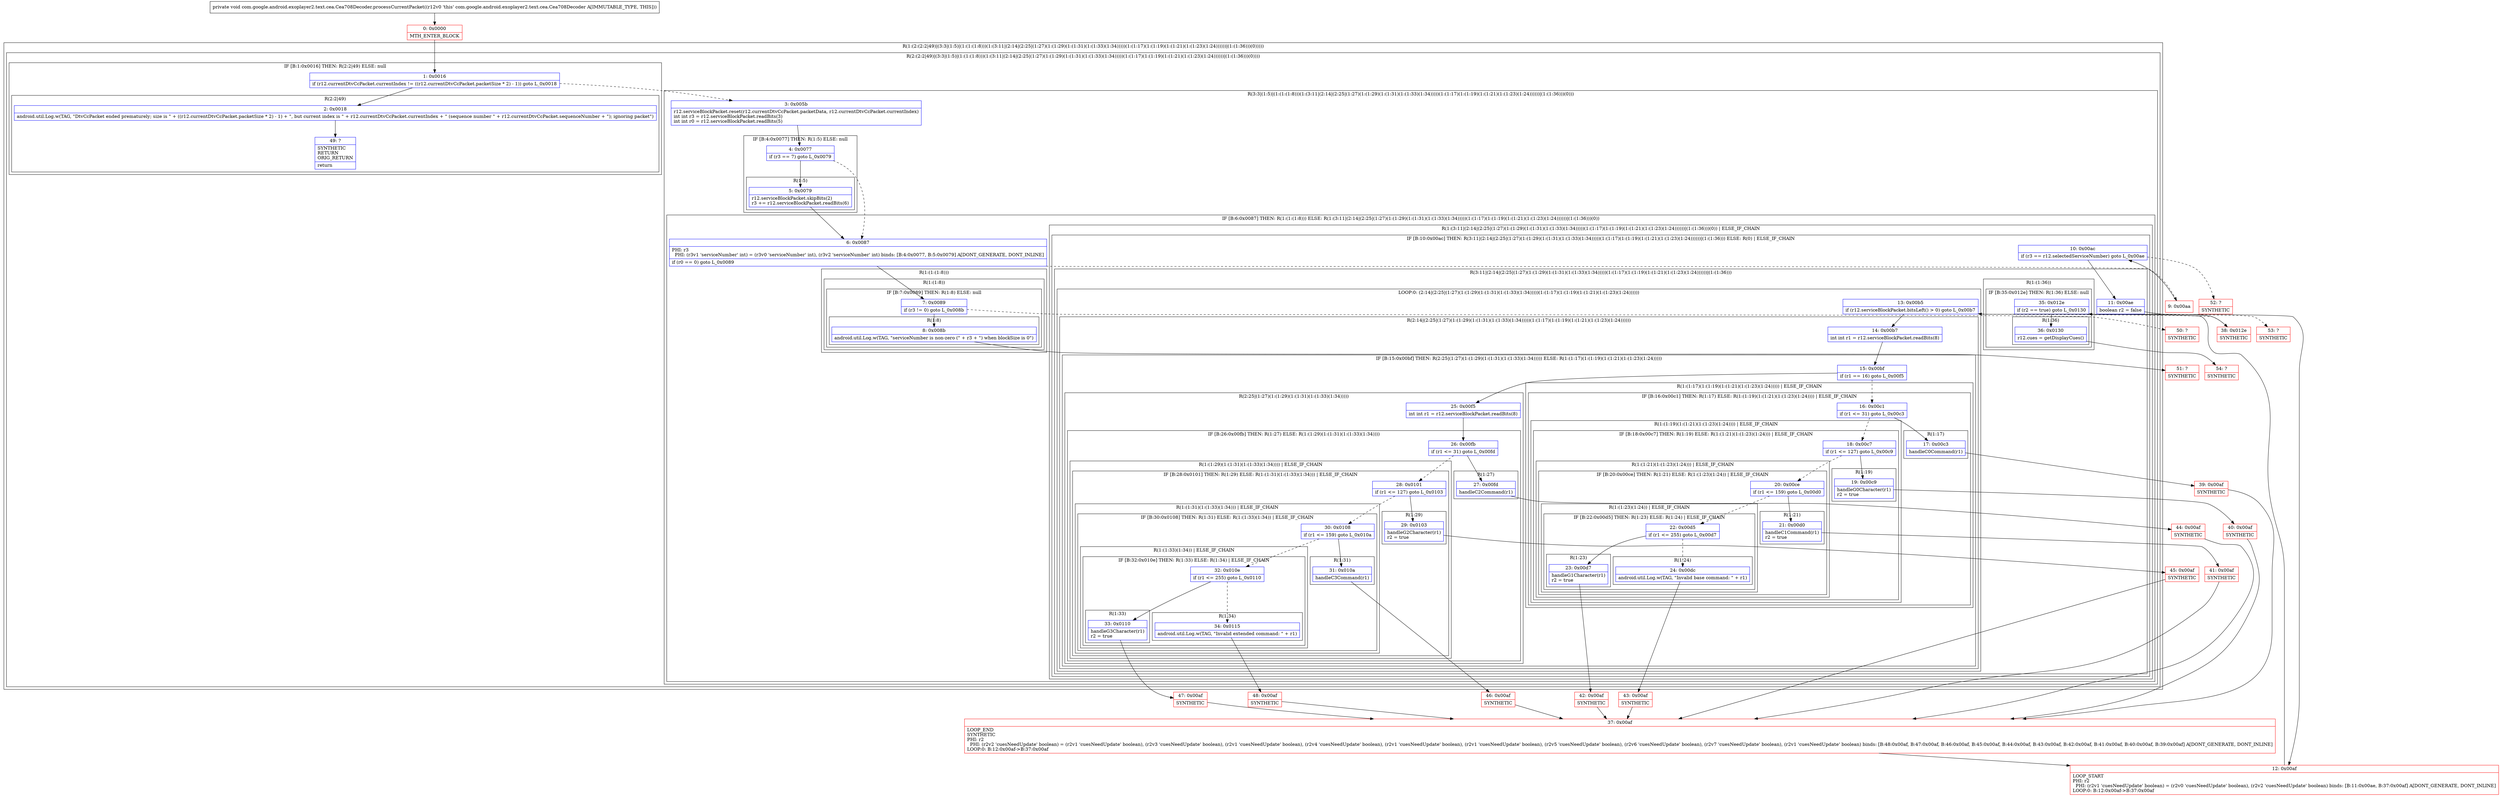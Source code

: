 digraph "CFG forcom.google.android.exoplayer2.text.cea.Cea708Decoder.processCurrentPacket()V" {
subgraph cluster_Region_898429924 {
label = "R(1:(2:(2:2|49)|(3:3|(1:5)|(1:(1:(1:8)))(1:(3:11|(2:14|(2:25|(1:27)(1:(1:29)(1:(1:31)(1:(1:33)(1:34)))))(1:(1:17)(1:(1:19)(1:(1:21)(1:(1:23)(1:24))))))|(1:(1:36)))(0)))))";
node [shape=record,color=blue];
subgraph cluster_Region_1858177521 {
label = "R(2:(2:2|49)|(3:3|(1:5)|(1:(1:(1:8)))(1:(3:11|(2:14|(2:25|(1:27)(1:(1:29)(1:(1:31)(1:(1:33)(1:34)))))(1:(1:17)(1:(1:19)(1:(1:21)(1:(1:23)(1:24))))))|(1:(1:36)))(0))))";
node [shape=record,color=blue];
subgraph cluster_IfRegion_273313452 {
label = "IF [B:1:0x0016] THEN: R(2:2|49) ELSE: null";
node [shape=record,color=blue];
Node_1 [shape=record,label="{1\:\ 0x0016|if (r12.currentDtvCcPacket.currentIndex != ((r12.currentDtvCcPacket.packetSize * 2) \- 1)) goto L_0x0018\l}"];
subgraph cluster_Region_1308941567 {
label = "R(2:2|49)";
node [shape=record,color=blue];
Node_2 [shape=record,label="{2\:\ 0x0018|android.util.Log.w(TAG, \"DtvCcPacket ended prematurely; size is \" + ((r12.currentDtvCcPacket.packetSize * 2) \- 1) + \", but current index is \" + r12.currentDtvCcPacket.currentIndex + \" (sequence number \" + r12.currentDtvCcPacket.sequenceNumber + \"); ignoring packet\")\l}"];
Node_49 [shape=record,label="{49\:\ ?|SYNTHETIC\lRETURN\lORIG_RETURN\l|return\l}"];
}
}
subgraph cluster_Region_381754784 {
label = "R(3:3|(1:5)|(1:(1:(1:8)))(1:(3:11|(2:14|(2:25|(1:27)(1:(1:29)(1:(1:31)(1:(1:33)(1:34)))))(1:(1:17)(1:(1:19)(1:(1:21)(1:(1:23)(1:24))))))|(1:(1:36)))(0)))";
node [shape=record,color=blue];
Node_3 [shape=record,label="{3\:\ 0x005b|r12.serviceBlockPacket.reset(r12.currentDtvCcPacket.packetData, r12.currentDtvCcPacket.currentIndex)\lint int r3 = r12.serviceBlockPacket.readBits(3)\lint int r0 = r12.serviceBlockPacket.readBits(5)\l}"];
subgraph cluster_IfRegion_168085793 {
label = "IF [B:4:0x0077] THEN: R(1:5) ELSE: null";
node [shape=record,color=blue];
Node_4 [shape=record,label="{4\:\ 0x0077|if (r3 == 7) goto L_0x0079\l}"];
subgraph cluster_Region_1586508773 {
label = "R(1:5)";
node [shape=record,color=blue];
Node_5 [shape=record,label="{5\:\ 0x0079|r12.serviceBlockPacket.skipBits(2)\lr3 += r12.serviceBlockPacket.readBits(6)\l}"];
}
}
subgraph cluster_IfRegion_1480469425 {
label = "IF [B:6:0x0087] THEN: R(1:(1:(1:8))) ELSE: R(1:(3:11|(2:14|(2:25|(1:27)(1:(1:29)(1:(1:31)(1:(1:33)(1:34)))))(1:(1:17)(1:(1:19)(1:(1:21)(1:(1:23)(1:24))))))|(1:(1:36)))(0))";
node [shape=record,color=blue];
Node_6 [shape=record,label="{6\:\ 0x0087|PHI: r3 \l  PHI: (r3v1 'serviceNumber' int) = (r3v0 'serviceNumber' int), (r3v2 'serviceNumber' int) binds: [B:4:0x0077, B:5:0x0079] A[DONT_GENERATE, DONT_INLINE]\l|if (r0 == 0) goto L_0x0089\l}"];
subgraph cluster_Region_474289416 {
label = "R(1:(1:(1:8)))";
node [shape=record,color=blue];
subgraph cluster_Region_2116655472 {
label = "R(1:(1:8))";
node [shape=record,color=blue];
subgraph cluster_IfRegion_901619535 {
label = "IF [B:7:0x0089] THEN: R(1:8) ELSE: null";
node [shape=record,color=blue];
Node_7 [shape=record,label="{7\:\ 0x0089|if (r3 != 0) goto L_0x008b\l}"];
subgraph cluster_Region_722450501 {
label = "R(1:8)";
node [shape=record,color=blue];
Node_8 [shape=record,label="{8\:\ 0x008b|android.util.Log.w(TAG, \"serviceNumber is non\-zero (\" + r3 + \") when blockSize is 0\")\l}"];
}
}
}
}
subgraph cluster_Region_1029027607 {
label = "R(1:(3:11|(2:14|(2:25|(1:27)(1:(1:29)(1:(1:31)(1:(1:33)(1:34)))))(1:(1:17)(1:(1:19)(1:(1:21)(1:(1:23)(1:24))))))|(1:(1:36)))(0)) | ELSE_IF_CHAIN\l";
node [shape=record,color=blue];
subgraph cluster_IfRegion_1952426458 {
label = "IF [B:10:0x00ac] THEN: R(3:11|(2:14|(2:25|(1:27)(1:(1:29)(1:(1:31)(1:(1:33)(1:34)))))(1:(1:17)(1:(1:19)(1:(1:21)(1:(1:23)(1:24))))))|(1:(1:36))) ELSE: R(0) | ELSE_IF_CHAIN\l";
node [shape=record,color=blue];
Node_10 [shape=record,label="{10\:\ 0x00ac|if (r3 == r12.selectedServiceNumber) goto L_0x00ae\l}"];
subgraph cluster_Region_18907166 {
label = "R(3:11|(2:14|(2:25|(1:27)(1:(1:29)(1:(1:31)(1:(1:33)(1:34)))))(1:(1:17)(1:(1:19)(1:(1:21)(1:(1:23)(1:24))))))|(1:(1:36)))";
node [shape=record,color=blue];
Node_11 [shape=record,label="{11\:\ 0x00ae|boolean r2 = false\l}"];
subgraph cluster_LoopRegion_1440638822 {
label = "LOOP:0: (2:14|(2:25|(1:27)(1:(1:29)(1:(1:31)(1:(1:33)(1:34)))))(1:(1:17)(1:(1:19)(1:(1:21)(1:(1:23)(1:24))))))";
node [shape=record,color=blue];
Node_13 [shape=record,label="{13\:\ 0x00b5|if (r12.serviceBlockPacket.bitsLeft() \> 0) goto L_0x00b7\l}"];
subgraph cluster_Region_83534387 {
label = "R(2:14|(2:25|(1:27)(1:(1:29)(1:(1:31)(1:(1:33)(1:34)))))(1:(1:17)(1:(1:19)(1:(1:21)(1:(1:23)(1:24))))))";
node [shape=record,color=blue];
Node_14 [shape=record,label="{14\:\ 0x00b7|int int r1 = r12.serviceBlockPacket.readBits(8)\l}"];
subgraph cluster_IfRegion_401765272 {
label = "IF [B:15:0x00bf] THEN: R(2:25|(1:27)(1:(1:29)(1:(1:31)(1:(1:33)(1:34))))) ELSE: R(1:(1:17)(1:(1:19)(1:(1:21)(1:(1:23)(1:24)))))";
node [shape=record,color=blue];
Node_15 [shape=record,label="{15\:\ 0x00bf|if (r1 == 16) goto L_0x00f5\l}"];
subgraph cluster_Region_1185780955 {
label = "R(2:25|(1:27)(1:(1:29)(1:(1:31)(1:(1:33)(1:34)))))";
node [shape=record,color=blue];
Node_25 [shape=record,label="{25\:\ 0x00f5|int int r1 = r12.serviceBlockPacket.readBits(8)\l}"];
subgraph cluster_IfRegion_174846759 {
label = "IF [B:26:0x00fb] THEN: R(1:27) ELSE: R(1:(1:29)(1:(1:31)(1:(1:33)(1:34))))";
node [shape=record,color=blue];
Node_26 [shape=record,label="{26\:\ 0x00fb|if (r1 \<= 31) goto L_0x00fd\l}"];
subgraph cluster_Region_1083561156 {
label = "R(1:27)";
node [shape=record,color=blue];
Node_27 [shape=record,label="{27\:\ 0x00fd|handleC2Command(r1)\l}"];
}
subgraph cluster_Region_1627899264 {
label = "R(1:(1:29)(1:(1:31)(1:(1:33)(1:34)))) | ELSE_IF_CHAIN\l";
node [shape=record,color=blue];
subgraph cluster_IfRegion_181524935 {
label = "IF [B:28:0x0101] THEN: R(1:29) ELSE: R(1:(1:31)(1:(1:33)(1:34))) | ELSE_IF_CHAIN\l";
node [shape=record,color=blue];
Node_28 [shape=record,label="{28\:\ 0x0101|if (r1 \<= 127) goto L_0x0103\l}"];
subgraph cluster_Region_1579401147 {
label = "R(1:29)";
node [shape=record,color=blue];
Node_29 [shape=record,label="{29\:\ 0x0103|handleG2Character(r1)\lr2 = true\l}"];
}
subgraph cluster_Region_1398219465 {
label = "R(1:(1:31)(1:(1:33)(1:34))) | ELSE_IF_CHAIN\l";
node [shape=record,color=blue];
subgraph cluster_IfRegion_544247562 {
label = "IF [B:30:0x0108] THEN: R(1:31) ELSE: R(1:(1:33)(1:34)) | ELSE_IF_CHAIN\l";
node [shape=record,color=blue];
Node_30 [shape=record,label="{30\:\ 0x0108|if (r1 \<= 159) goto L_0x010a\l}"];
subgraph cluster_Region_1968681704 {
label = "R(1:31)";
node [shape=record,color=blue];
Node_31 [shape=record,label="{31\:\ 0x010a|handleC3Command(r1)\l}"];
}
subgraph cluster_Region_1135266491 {
label = "R(1:(1:33)(1:34)) | ELSE_IF_CHAIN\l";
node [shape=record,color=blue];
subgraph cluster_IfRegion_462056306 {
label = "IF [B:32:0x010e] THEN: R(1:33) ELSE: R(1:34) | ELSE_IF_CHAIN\l";
node [shape=record,color=blue];
Node_32 [shape=record,label="{32\:\ 0x010e|if (r1 \<= 255) goto L_0x0110\l}"];
subgraph cluster_Region_1471929839 {
label = "R(1:33)";
node [shape=record,color=blue];
Node_33 [shape=record,label="{33\:\ 0x0110|handleG3Character(r1)\lr2 = true\l}"];
}
subgraph cluster_Region_529634853 {
label = "R(1:34)";
node [shape=record,color=blue];
Node_34 [shape=record,label="{34\:\ 0x0115|android.util.Log.w(TAG, \"Invalid extended command: \" + r1)\l}"];
}
}
}
}
}
}
}
}
}
subgraph cluster_Region_1701409023 {
label = "R(1:(1:17)(1:(1:19)(1:(1:21)(1:(1:23)(1:24))))) | ELSE_IF_CHAIN\l";
node [shape=record,color=blue];
subgraph cluster_IfRegion_1656349222 {
label = "IF [B:16:0x00c1] THEN: R(1:17) ELSE: R(1:(1:19)(1:(1:21)(1:(1:23)(1:24)))) | ELSE_IF_CHAIN\l";
node [shape=record,color=blue];
Node_16 [shape=record,label="{16\:\ 0x00c1|if (r1 \<= 31) goto L_0x00c3\l}"];
subgraph cluster_Region_972293081 {
label = "R(1:17)";
node [shape=record,color=blue];
Node_17 [shape=record,label="{17\:\ 0x00c3|handleC0Command(r1)\l}"];
}
subgraph cluster_Region_983405079 {
label = "R(1:(1:19)(1:(1:21)(1:(1:23)(1:24)))) | ELSE_IF_CHAIN\l";
node [shape=record,color=blue];
subgraph cluster_IfRegion_1758385646 {
label = "IF [B:18:0x00c7] THEN: R(1:19) ELSE: R(1:(1:21)(1:(1:23)(1:24))) | ELSE_IF_CHAIN\l";
node [shape=record,color=blue];
Node_18 [shape=record,label="{18\:\ 0x00c7|if (r1 \<= 127) goto L_0x00c9\l}"];
subgraph cluster_Region_2064762349 {
label = "R(1:19)";
node [shape=record,color=blue];
Node_19 [shape=record,label="{19\:\ 0x00c9|handleG0Character(r1)\lr2 = true\l}"];
}
subgraph cluster_Region_1345760999 {
label = "R(1:(1:21)(1:(1:23)(1:24))) | ELSE_IF_CHAIN\l";
node [shape=record,color=blue];
subgraph cluster_IfRegion_1814304220 {
label = "IF [B:20:0x00ce] THEN: R(1:21) ELSE: R(1:(1:23)(1:24)) | ELSE_IF_CHAIN\l";
node [shape=record,color=blue];
Node_20 [shape=record,label="{20\:\ 0x00ce|if (r1 \<= 159) goto L_0x00d0\l}"];
subgraph cluster_Region_1925987070 {
label = "R(1:21)";
node [shape=record,color=blue];
Node_21 [shape=record,label="{21\:\ 0x00d0|handleC1Command(r1)\lr2 = true\l}"];
}
subgraph cluster_Region_1172064584 {
label = "R(1:(1:23)(1:24)) | ELSE_IF_CHAIN\l";
node [shape=record,color=blue];
subgraph cluster_IfRegion_1092706988 {
label = "IF [B:22:0x00d5] THEN: R(1:23) ELSE: R(1:24) | ELSE_IF_CHAIN\l";
node [shape=record,color=blue];
Node_22 [shape=record,label="{22\:\ 0x00d5|if (r1 \<= 255) goto L_0x00d7\l}"];
subgraph cluster_Region_2011784301 {
label = "R(1:23)";
node [shape=record,color=blue];
Node_23 [shape=record,label="{23\:\ 0x00d7|handleG1Character(r1)\lr2 = true\l}"];
}
subgraph cluster_Region_1481792410 {
label = "R(1:24)";
node [shape=record,color=blue];
Node_24 [shape=record,label="{24\:\ 0x00dc|android.util.Log.w(TAG, \"Invalid base command: \" + r1)\l}"];
}
}
}
}
}
}
}
}
}
}
}
}
subgraph cluster_Region_1797007236 {
label = "R(1:(1:36))";
node [shape=record,color=blue];
subgraph cluster_IfRegion_940335955 {
label = "IF [B:35:0x012e] THEN: R(1:36) ELSE: null";
node [shape=record,color=blue];
Node_35 [shape=record,label="{35\:\ 0x012e|if (r2 == true) goto L_0x0130\l}"];
subgraph cluster_Region_1028066778 {
label = "R(1:36)";
node [shape=record,color=blue];
Node_36 [shape=record,label="{36\:\ 0x0130|r12.cues = getDisplayCues()\l}"];
}
}
}
}
subgraph cluster_Region_1491328259 {
label = "R(0)";
node [shape=record,color=blue];
}
}
}
}
}
}
}
Node_0 [shape=record,color=red,label="{0\:\ 0x0000|MTH_ENTER_BLOCK\l}"];
Node_9 [shape=record,color=red,label="{9\:\ 0x00aa}"];
Node_12 [shape=record,color=red,label="{12\:\ 0x00af|LOOP_START\lPHI: r2 \l  PHI: (r2v1 'cuesNeedUpdate' boolean) = (r2v0 'cuesNeedUpdate' boolean), (r2v2 'cuesNeedUpdate' boolean) binds: [B:11:0x00ae, B:37:0x00af] A[DONT_GENERATE, DONT_INLINE]\lLOOP:0: B:12:0x00af\-\>B:37:0x00af\l}"];
Node_37 [shape=record,color=red,label="{37\:\ 0x00af|LOOP_END\lSYNTHETIC\lPHI: r2 \l  PHI: (r2v2 'cuesNeedUpdate' boolean) = (r2v1 'cuesNeedUpdate' boolean), (r2v3 'cuesNeedUpdate' boolean), (r2v1 'cuesNeedUpdate' boolean), (r2v4 'cuesNeedUpdate' boolean), (r2v1 'cuesNeedUpdate' boolean), (r2v1 'cuesNeedUpdate' boolean), (r2v5 'cuesNeedUpdate' boolean), (r2v6 'cuesNeedUpdate' boolean), (r2v7 'cuesNeedUpdate' boolean), (r2v1 'cuesNeedUpdate' boolean) binds: [B:48:0x00af, B:47:0x00af, B:46:0x00af, B:45:0x00af, B:44:0x00af, B:43:0x00af, B:42:0x00af, B:41:0x00af, B:40:0x00af, B:39:0x00af] A[DONT_GENERATE, DONT_INLINE]\lLOOP:0: B:12:0x00af\-\>B:37:0x00af\l}"];
Node_38 [shape=record,color=red,label="{38\:\ 0x012e|SYNTHETIC\l}"];
Node_39 [shape=record,color=red,label="{39\:\ 0x00af|SYNTHETIC\l}"];
Node_40 [shape=record,color=red,label="{40\:\ 0x00af|SYNTHETIC\l}"];
Node_41 [shape=record,color=red,label="{41\:\ 0x00af|SYNTHETIC\l}"];
Node_42 [shape=record,color=red,label="{42\:\ 0x00af|SYNTHETIC\l}"];
Node_43 [shape=record,color=red,label="{43\:\ 0x00af|SYNTHETIC\l}"];
Node_44 [shape=record,color=red,label="{44\:\ 0x00af|SYNTHETIC\l}"];
Node_45 [shape=record,color=red,label="{45\:\ 0x00af|SYNTHETIC\l}"];
Node_46 [shape=record,color=red,label="{46\:\ 0x00af|SYNTHETIC\l}"];
Node_47 [shape=record,color=red,label="{47\:\ 0x00af|SYNTHETIC\l}"];
Node_48 [shape=record,color=red,label="{48\:\ 0x00af|SYNTHETIC\l}"];
Node_50 [shape=record,color=red,label="{50\:\ ?|SYNTHETIC\l}"];
Node_51 [shape=record,color=red,label="{51\:\ ?|SYNTHETIC\l}"];
Node_52 [shape=record,color=red,label="{52\:\ ?|SYNTHETIC\l}"];
Node_53 [shape=record,color=red,label="{53\:\ ?|SYNTHETIC\l}"];
Node_54 [shape=record,color=red,label="{54\:\ ?|SYNTHETIC\l}"];
MethodNode[shape=record,label="{private void com.google.android.exoplayer2.text.cea.Cea708Decoder.processCurrentPacket((r12v0 'this' com.google.android.exoplayer2.text.cea.Cea708Decoder A[IMMUTABLE_TYPE, THIS])) }"];
MethodNode -> Node_0;
Node_1 -> Node_2;
Node_1 -> Node_3[style=dashed];
Node_2 -> Node_49;
Node_3 -> Node_4;
Node_4 -> Node_5;
Node_4 -> Node_6[style=dashed];
Node_5 -> Node_6;
Node_6 -> Node_7;
Node_6 -> Node_9[style=dashed];
Node_7 -> Node_8;
Node_7 -> Node_50[style=dashed];
Node_8 -> Node_51;
Node_10 -> Node_11;
Node_10 -> Node_52[style=dashed];
Node_11 -> Node_12;
Node_13 -> Node_14;
Node_13 -> Node_38[style=dashed];
Node_14 -> Node_15;
Node_15 -> Node_16[style=dashed];
Node_15 -> Node_25;
Node_25 -> Node_26;
Node_26 -> Node_27;
Node_26 -> Node_28[style=dashed];
Node_27 -> Node_44;
Node_28 -> Node_29;
Node_28 -> Node_30[style=dashed];
Node_29 -> Node_45;
Node_30 -> Node_31;
Node_30 -> Node_32[style=dashed];
Node_31 -> Node_46;
Node_32 -> Node_33;
Node_32 -> Node_34[style=dashed];
Node_33 -> Node_47;
Node_34 -> Node_48;
Node_16 -> Node_17;
Node_16 -> Node_18[style=dashed];
Node_17 -> Node_39;
Node_18 -> Node_19;
Node_18 -> Node_20[style=dashed];
Node_19 -> Node_40;
Node_20 -> Node_21;
Node_20 -> Node_22[style=dashed];
Node_21 -> Node_41;
Node_22 -> Node_23;
Node_22 -> Node_24[style=dashed];
Node_23 -> Node_42;
Node_24 -> Node_43;
Node_35 -> Node_36;
Node_35 -> Node_53[style=dashed];
Node_36 -> Node_54;
Node_0 -> Node_1;
Node_9 -> Node_10;
Node_12 -> Node_13;
Node_37 -> Node_12;
Node_38 -> Node_35;
Node_39 -> Node_37;
Node_40 -> Node_37;
Node_41 -> Node_37;
Node_42 -> Node_37;
Node_43 -> Node_37;
Node_44 -> Node_37;
Node_45 -> Node_37;
Node_46 -> Node_37;
Node_47 -> Node_37;
Node_48 -> Node_37;
}

